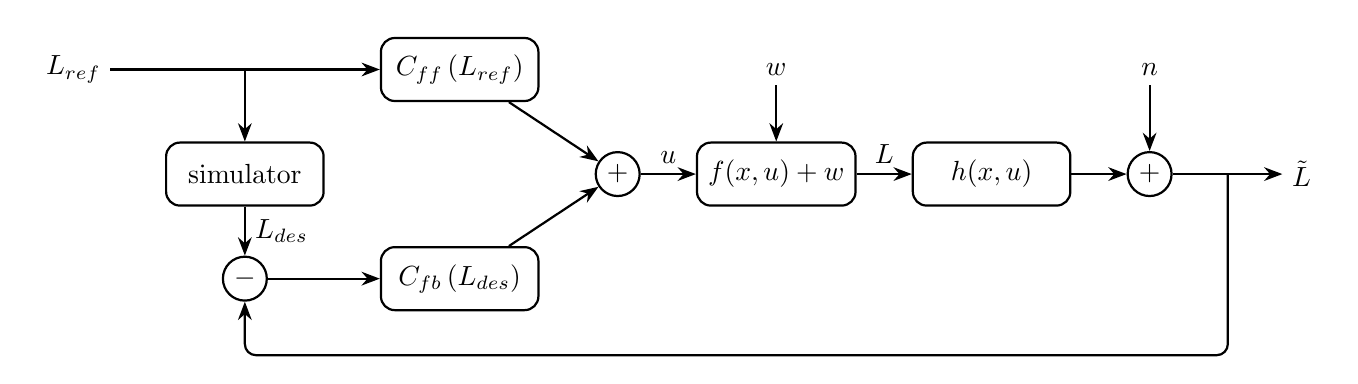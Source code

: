 \begin{tikzpicture}[graphs/every graph/.style={edges={rounded corners,thick}}]
	\tikzstyle{block} = [rectangle,thick,rounded corners=5pt,draw,minimum height = 8mm, minimum width = 20mm,inner sep = 4pt];
	\tikzstyle{sum} = [circle,thick,draw,inner sep=2pt,align=center];
	\tikzstyle{skip loop} = [to path={-- ++(0,#1) -| (\tikztotarget)}]
	\matrix[row sep = 5mm, column sep = 7mm]{
		\node (xin) {$L_{ref}$}; & \coordinate (x1); & \node (controller1) [block] {$C_{ff}\left(L_{ref}\right)$}; & & \node (dist) {$w$}; & & \node (noise) {$n$}; & & \\
		& \node (ydes) [block] {simulator}; & & \node (sum1) [sum] {$+$}; & \node (system) [block] {$f(x,u) + w$}; & \node (sensor) [block] {$h(x,u)$}; & \node (sum2) [sum] {$+$}; & \coordinate (y_fb);	& \node (yout) {$\Tilde{L}$}; \\
		& \node (sumy) [sum] {$-$}; & \node (controller2) [block] {$C_{fb}\left(L_{des}\right)$}; & & & & & & \\
	};
	\graph [use existing nodes,edges=-{Stealth[]}]{
		xin -> controller1 -> sum1 -> [edge node={node[auto]{$u$}}] system -> [edge node={node[auto]{$L$}}] sensor -> sum2 -> yout;
		x1 -> ydes -> [edge node={node[auto]{$L_{des}$}}] sumy -> controller2 -> sum1;
		dist -> system;
		noise -> sum2;
		y_fb ->[skip loop = -23mm] sumy;
	};
\end{tikzpicture}